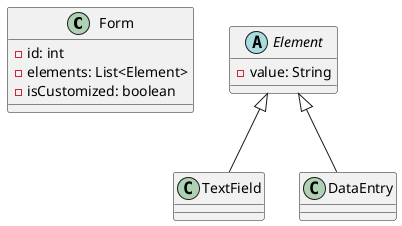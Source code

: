 @startuml
   class Form {
       - id: int
       - elements: List<Element>
       - isCustomized: boolean
   }

   abstract class Element {
       - value: String
   }

   class TextField extends Element {}
   class DataEntry extends Element {}
   @enduml